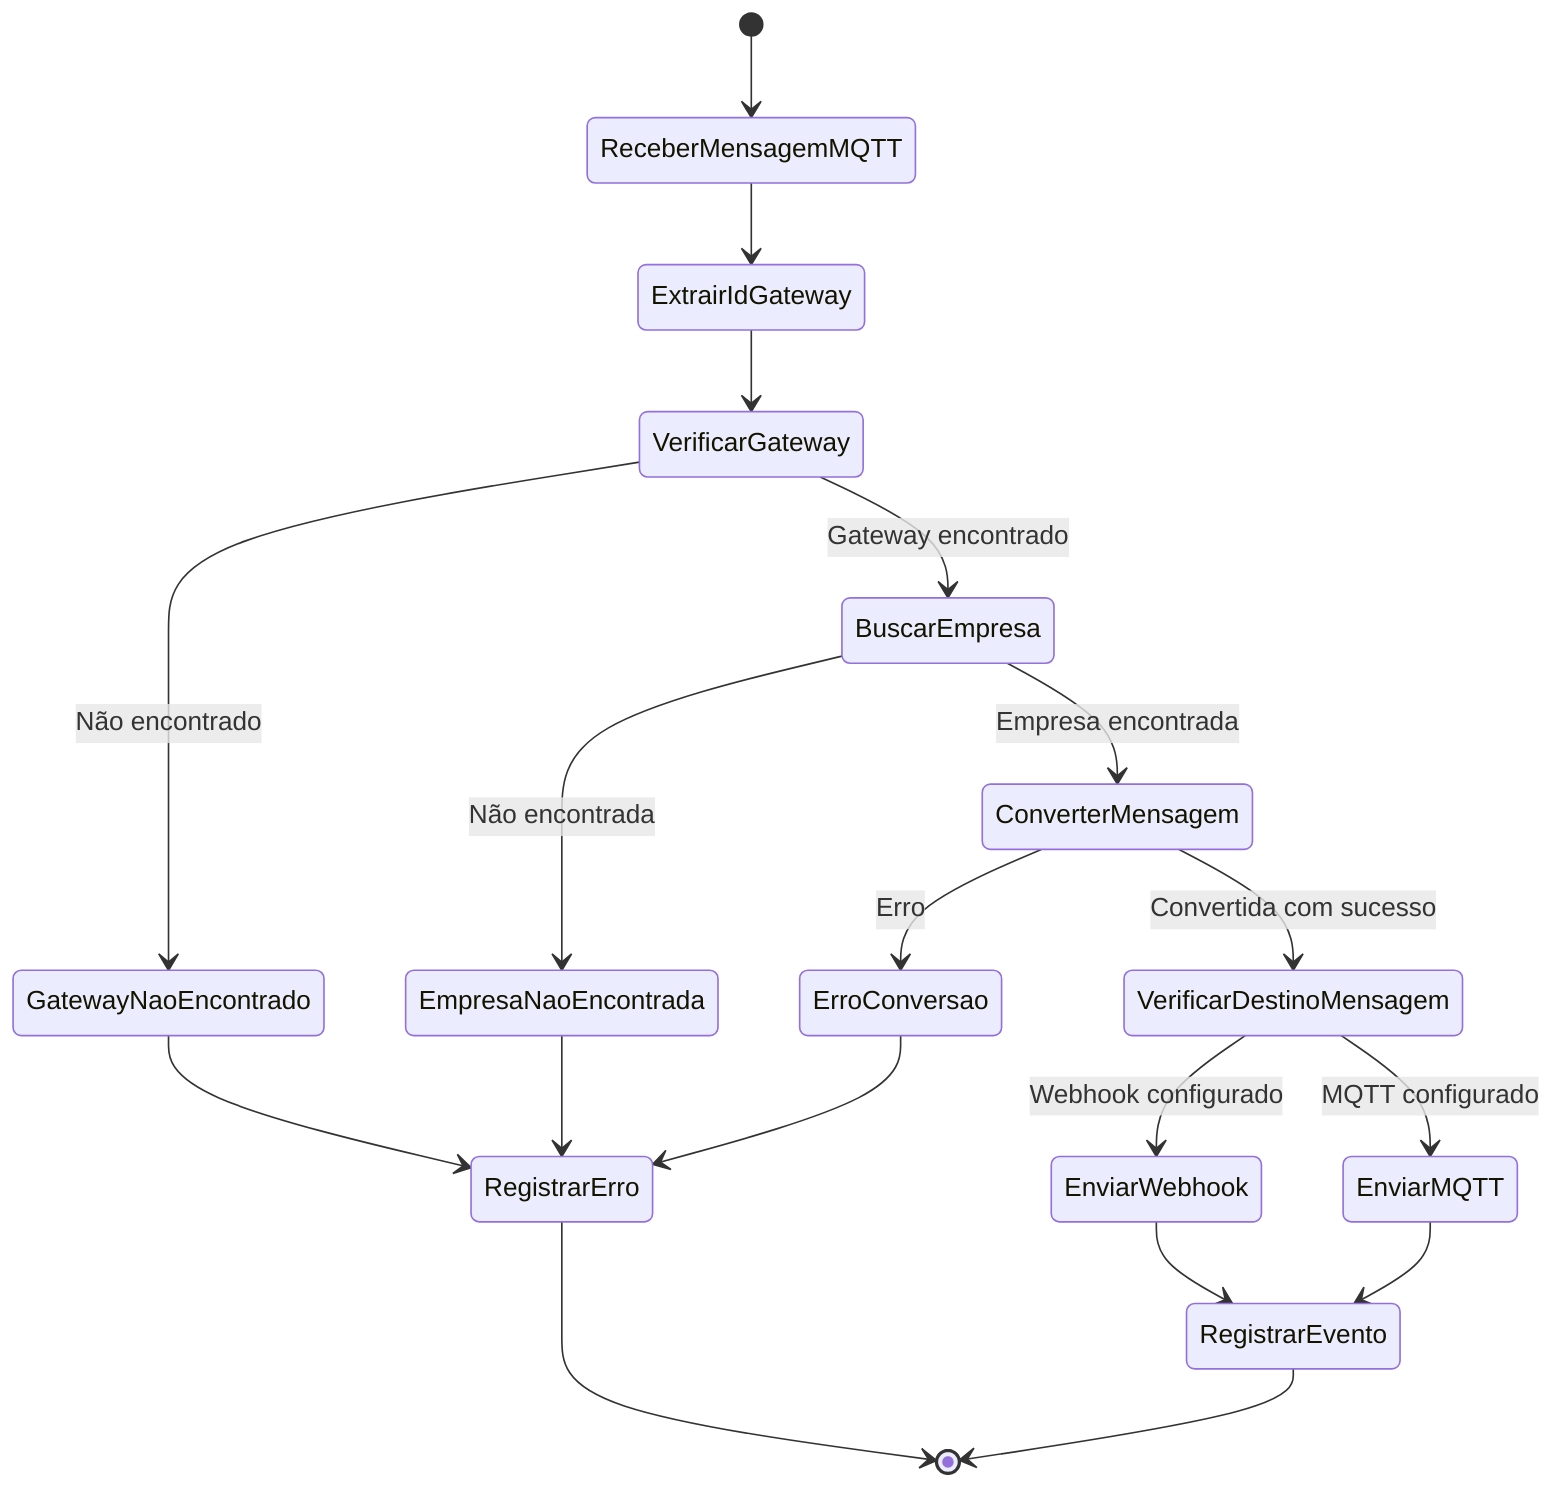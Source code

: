 stateDiagram-v2
    [*] --> ReceberMensagemMQTT
    
    ReceberMensagemMQTT --> ExtrairIdGateway
    ExtrairIdGateway --> VerificarGateway
    
    VerificarGateway --> GatewayNaoEncontrado: Não encontrado
    GatewayNaoEncontrado --> RegistrarErro
    RegistrarErro --> [*]
    
    VerificarGateway --> BuscarEmpresa: Gateway encontrado
    BuscarEmpresa --> EmpresaNaoEncontrada: Não encontrada
    EmpresaNaoEncontrada --> RegistrarErro
    
    BuscarEmpresa --> ConverterMensagem: Empresa encontrada
    ConverterMensagem --> ErroConversao: Erro
    ErroConversao --> RegistrarErro
    
    ConverterMensagem --> VerificarDestinoMensagem: Convertida com sucesso
    
    VerificarDestinoMensagem --> EnviarWebhook: Webhook configurado
    VerificarDestinoMensagem --> EnviarMQTT: MQTT configurado
    
    EnviarWebhook --> RegistrarEvento
    EnviarMQTT --> RegistrarEvento
    
    RegistrarEvento --> [*]